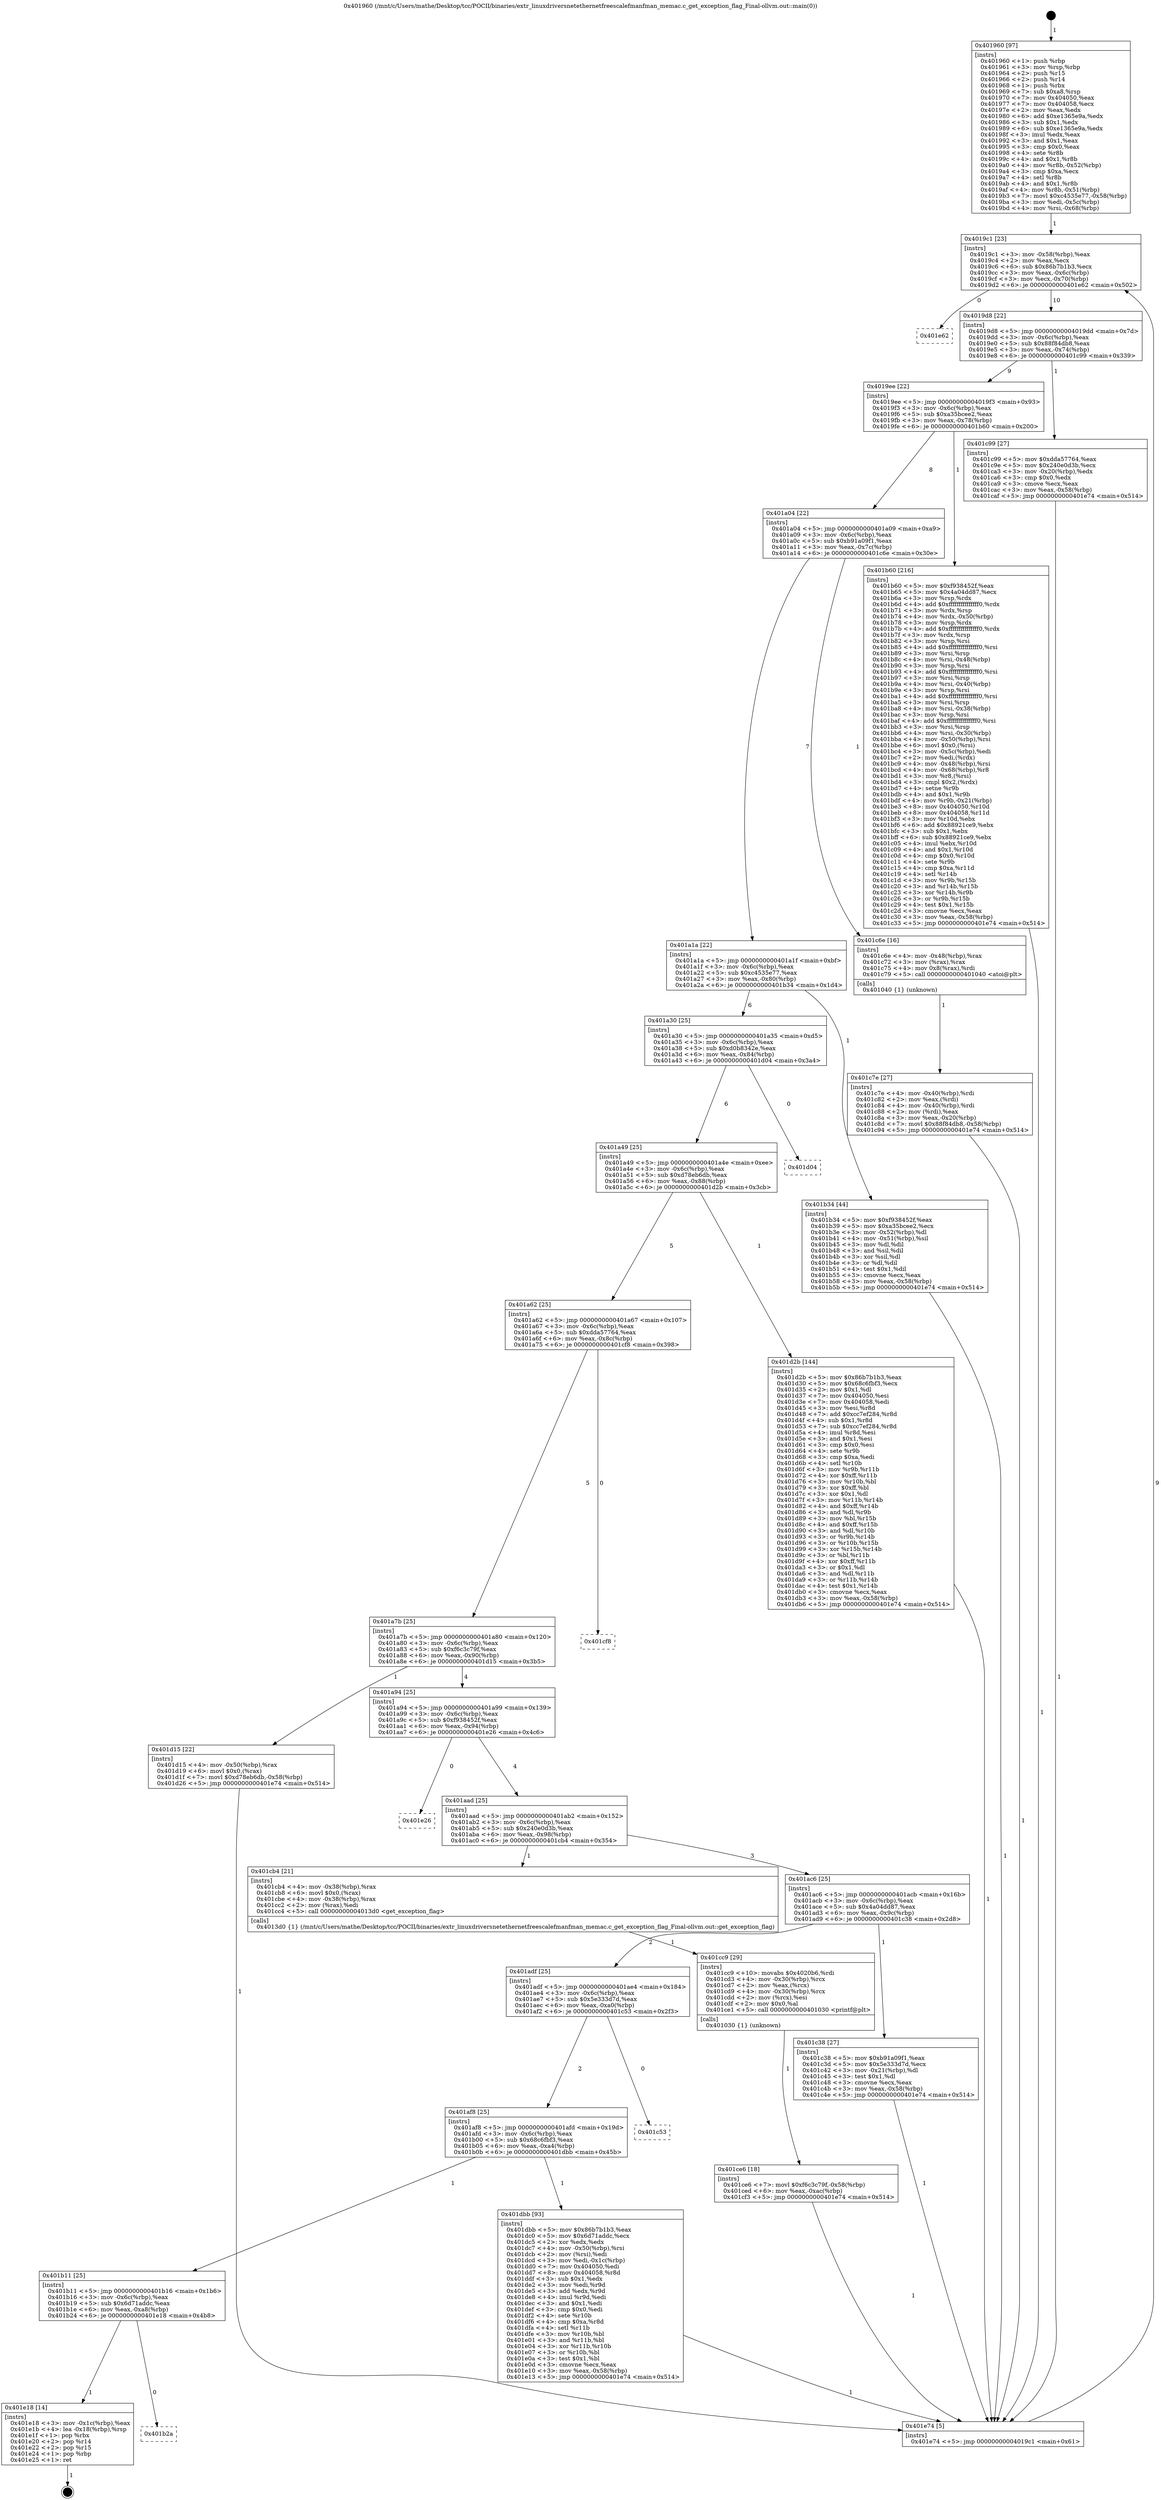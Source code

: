 digraph "0x401960" {
  label = "0x401960 (/mnt/c/Users/mathe/Desktop/tcc/POCII/binaries/extr_linuxdriversnetethernetfreescalefmanfman_memac.c_get_exception_flag_Final-ollvm.out::main(0))"
  labelloc = "t"
  node[shape=record]

  Entry [label="",width=0.3,height=0.3,shape=circle,fillcolor=black,style=filled]
  "0x4019c1" [label="{
     0x4019c1 [23]\l
     | [instrs]\l
     &nbsp;&nbsp;0x4019c1 \<+3\>: mov -0x58(%rbp),%eax\l
     &nbsp;&nbsp;0x4019c4 \<+2\>: mov %eax,%ecx\l
     &nbsp;&nbsp;0x4019c6 \<+6\>: sub $0x86b7b1b3,%ecx\l
     &nbsp;&nbsp;0x4019cc \<+3\>: mov %eax,-0x6c(%rbp)\l
     &nbsp;&nbsp;0x4019cf \<+3\>: mov %ecx,-0x70(%rbp)\l
     &nbsp;&nbsp;0x4019d2 \<+6\>: je 0000000000401e62 \<main+0x502\>\l
  }"]
  "0x401e62" [label="{
     0x401e62\l
  }", style=dashed]
  "0x4019d8" [label="{
     0x4019d8 [22]\l
     | [instrs]\l
     &nbsp;&nbsp;0x4019d8 \<+5\>: jmp 00000000004019dd \<main+0x7d\>\l
     &nbsp;&nbsp;0x4019dd \<+3\>: mov -0x6c(%rbp),%eax\l
     &nbsp;&nbsp;0x4019e0 \<+5\>: sub $0x88f84db8,%eax\l
     &nbsp;&nbsp;0x4019e5 \<+3\>: mov %eax,-0x74(%rbp)\l
     &nbsp;&nbsp;0x4019e8 \<+6\>: je 0000000000401c99 \<main+0x339\>\l
  }"]
  Exit [label="",width=0.3,height=0.3,shape=circle,fillcolor=black,style=filled,peripheries=2]
  "0x401c99" [label="{
     0x401c99 [27]\l
     | [instrs]\l
     &nbsp;&nbsp;0x401c99 \<+5\>: mov $0xdda57764,%eax\l
     &nbsp;&nbsp;0x401c9e \<+5\>: mov $0x240e0d3b,%ecx\l
     &nbsp;&nbsp;0x401ca3 \<+3\>: mov -0x20(%rbp),%edx\l
     &nbsp;&nbsp;0x401ca6 \<+3\>: cmp $0x0,%edx\l
     &nbsp;&nbsp;0x401ca9 \<+3\>: cmove %ecx,%eax\l
     &nbsp;&nbsp;0x401cac \<+3\>: mov %eax,-0x58(%rbp)\l
     &nbsp;&nbsp;0x401caf \<+5\>: jmp 0000000000401e74 \<main+0x514\>\l
  }"]
  "0x4019ee" [label="{
     0x4019ee [22]\l
     | [instrs]\l
     &nbsp;&nbsp;0x4019ee \<+5\>: jmp 00000000004019f3 \<main+0x93\>\l
     &nbsp;&nbsp;0x4019f3 \<+3\>: mov -0x6c(%rbp),%eax\l
     &nbsp;&nbsp;0x4019f6 \<+5\>: sub $0xa35bcee2,%eax\l
     &nbsp;&nbsp;0x4019fb \<+3\>: mov %eax,-0x78(%rbp)\l
     &nbsp;&nbsp;0x4019fe \<+6\>: je 0000000000401b60 \<main+0x200\>\l
  }"]
  "0x401b2a" [label="{
     0x401b2a\l
  }", style=dashed]
  "0x401b60" [label="{
     0x401b60 [216]\l
     | [instrs]\l
     &nbsp;&nbsp;0x401b60 \<+5\>: mov $0xf938452f,%eax\l
     &nbsp;&nbsp;0x401b65 \<+5\>: mov $0x4a04dd87,%ecx\l
     &nbsp;&nbsp;0x401b6a \<+3\>: mov %rsp,%rdx\l
     &nbsp;&nbsp;0x401b6d \<+4\>: add $0xfffffffffffffff0,%rdx\l
     &nbsp;&nbsp;0x401b71 \<+3\>: mov %rdx,%rsp\l
     &nbsp;&nbsp;0x401b74 \<+4\>: mov %rdx,-0x50(%rbp)\l
     &nbsp;&nbsp;0x401b78 \<+3\>: mov %rsp,%rdx\l
     &nbsp;&nbsp;0x401b7b \<+4\>: add $0xfffffffffffffff0,%rdx\l
     &nbsp;&nbsp;0x401b7f \<+3\>: mov %rdx,%rsp\l
     &nbsp;&nbsp;0x401b82 \<+3\>: mov %rsp,%rsi\l
     &nbsp;&nbsp;0x401b85 \<+4\>: add $0xfffffffffffffff0,%rsi\l
     &nbsp;&nbsp;0x401b89 \<+3\>: mov %rsi,%rsp\l
     &nbsp;&nbsp;0x401b8c \<+4\>: mov %rsi,-0x48(%rbp)\l
     &nbsp;&nbsp;0x401b90 \<+3\>: mov %rsp,%rsi\l
     &nbsp;&nbsp;0x401b93 \<+4\>: add $0xfffffffffffffff0,%rsi\l
     &nbsp;&nbsp;0x401b97 \<+3\>: mov %rsi,%rsp\l
     &nbsp;&nbsp;0x401b9a \<+4\>: mov %rsi,-0x40(%rbp)\l
     &nbsp;&nbsp;0x401b9e \<+3\>: mov %rsp,%rsi\l
     &nbsp;&nbsp;0x401ba1 \<+4\>: add $0xfffffffffffffff0,%rsi\l
     &nbsp;&nbsp;0x401ba5 \<+3\>: mov %rsi,%rsp\l
     &nbsp;&nbsp;0x401ba8 \<+4\>: mov %rsi,-0x38(%rbp)\l
     &nbsp;&nbsp;0x401bac \<+3\>: mov %rsp,%rsi\l
     &nbsp;&nbsp;0x401baf \<+4\>: add $0xfffffffffffffff0,%rsi\l
     &nbsp;&nbsp;0x401bb3 \<+3\>: mov %rsi,%rsp\l
     &nbsp;&nbsp;0x401bb6 \<+4\>: mov %rsi,-0x30(%rbp)\l
     &nbsp;&nbsp;0x401bba \<+4\>: mov -0x50(%rbp),%rsi\l
     &nbsp;&nbsp;0x401bbe \<+6\>: movl $0x0,(%rsi)\l
     &nbsp;&nbsp;0x401bc4 \<+3\>: mov -0x5c(%rbp),%edi\l
     &nbsp;&nbsp;0x401bc7 \<+2\>: mov %edi,(%rdx)\l
     &nbsp;&nbsp;0x401bc9 \<+4\>: mov -0x48(%rbp),%rsi\l
     &nbsp;&nbsp;0x401bcd \<+4\>: mov -0x68(%rbp),%r8\l
     &nbsp;&nbsp;0x401bd1 \<+3\>: mov %r8,(%rsi)\l
     &nbsp;&nbsp;0x401bd4 \<+3\>: cmpl $0x2,(%rdx)\l
     &nbsp;&nbsp;0x401bd7 \<+4\>: setne %r9b\l
     &nbsp;&nbsp;0x401bdb \<+4\>: and $0x1,%r9b\l
     &nbsp;&nbsp;0x401bdf \<+4\>: mov %r9b,-0x21(%rbp)\l
     &nbsp;&nbsp;0x401be3 \<+8\>: mov 0x404050,%r10d\l
     &nbsp;&nbsp;0x401beb \<+8\>: mov 0x404058,%r11d\l
     &nbsp;&nbsp;0x401bf3 \<+3\>: mov %r10d,%ebx\l
     &nbsp;&nbsp;0x401bf6 \<+6\>: add $0x88921ce9,%ebx\l
     &nbsp;&nbsp;0x401bfc \<+3\>: sub $0x1,%ebx\l
     &nbsp;&nbsp;0x401bff \<+6\>: sub $0x88921ce9,%ebx\l
     &nbsp;&nbsp;0x401c05 \<+4\>: imul %ebx,%r10d\l
     &nbsp;&nbsp;0x401c09 \<+4\>: and $0x1,%r10d\l
     &nbsp;&nbsp;0x401c0d \<+4\>: cmp $0x0,%r10d\l
     &nbsp;&nbsp;0x401c11 \<+4\>: sete %r9b\l
     &nbsp;&nbsp;0x401c15 \<+4\>: cmp $0xa,%r11d\l
     &nbsp;&nbsp;0x401c19 \<+4\>: setl %r14b\l
     &nbsp;&nbsp;0x401c1d \<+3\>: mov %r9b,%r15b\l
     &nbsp;&nbsp;0x401c20 \<+3\>: and %r14b,%r15b\l
     &nbsp;&nbsp;0x401c23 \<+3\>: xor %r14b,%r9b\l
     &nbsp;&nbsp;0x401c26 \<+3\>: or %r9b,%r15b\l
     &nbsp;&nbsp;0x401c29 \<+4\>: test $0x1,%r15b\l
     &nbsp;&nbsp;0x401c2d \<+3\>: cmovne %ecx,%eax\l
     &nbsp;&nbsp;0x401c30 \<+3\>: mov %eax,-0x58(%rbp)\l
     &nbsp;&nbsp;0x401c33 \<+5\>: jmp 0000000000401e74 \<main+0x514\>\l
  }"]
  "0x401a04" [label="{
     0x401a04 [22]\l
     | [instrs]\l
     &nbsp;&nbsp;0x401a04 \<+5\>: jmp 0000000000401a09 \<main+0xa9\>\l
     &nbsp;&nbsp;0x401a09 \<+3\>: mov -0x6c(%rbp),%eax\l
     &nbsp;&nbsp;0x401a0c \<+5\>: sub $0xb91a09f1,%eax\l
     &nbsp;&nbsp;0x401a11 \<+3\>: mov %eax,-0x7c(%rbp)\l
     &nbsp;&nbsp;0x401a14 \<+6\>: je 0000000000401c6e \<main+0x30e\>\l
  }"]
  "0x401e18" [label="{
     0x401e18 [14]\l
     | [instrs]\l
     &nbsp;&nbsp;0x401e18 \<+3\>: mov -0x1c(%rbp),%eax\l
     &nbsp;&nbsp;0x401e1b \<+4\>: lea -0x18(%rbp),%rsp\l
     &nbsp;&nbsp;0x401e1f \<+1\>: pop %rbx\l
     &nbsp;&nbsp;0x401e20 \<+2\>: pop %r14\l
     &nbsp;&nbsp;0x401e22 \<+2\>: pop %r15\l
     &nbsp;&nbsp;0x401e24 \<+1\>: pop %rbp\l
     &nbsp;&nbsp;0x401e25 \<+1\>: ret\l
  }"]
  "0x401c6e" [label="{
     0x401c6e [16]\l
     | [instrs]\l
     &nbsp;&nbsp;0x401c6e \<+4\>: mov -0x48(%rbp),%rax\l
     &nbsp;&nbsp;0x401c72 \<+3\>: mov (%rax),%rax\l
     &nbsp;&nbsp;0x401c75 \<+4\>: mov 0x8(%rax),%rdi\l
     &nbsp;&nbsp;0x401c79 \<+5\>: call 0000000000401040 \<atoi@plt\>\l
     | [calls]\l
     &nbsp;&nbsp;0x401040 \{1\} (unknown)\l
  }"]
  "0x401a1a" [label="{
     0x401a1a [22]\l
     | [instrs]\l
     &nbsp;&nbsp;0x401a1a \<+5\>: jmp 0000000000401a1f \<main+0xbf\>\l
     &nbsp;&nbsp;0x401a1f \<+3\>: mov -0x6c(%rbp),%eax\l
     &nbsp;&nbsp;0x401a22 \<+5\>: sub $0xc4535e77,%eax\l
     &nbsp;&nbsp;0x401a27 \<+3\>: mov %eax,-0x80(%rbp)\l
     &nbsp;&nbsp;0x401a2a \<+6\>: je 0000000000401b34 \<main+0x1d4\>\l
  }"]
  "0x401b11" [label="{
     0x401b11 [25]\l
     | [instrs]\l
     &nbsp;&nbsp;0x401b11 \<+5\>: jmp 0000000000401b16 \<main+0x1b6\>\l
     &nbsp;&nbsp;0x401b16 \<+3\>: mov -0x6c(%rbp),%eax\l
     &nbsp;&nbsp;0x401b19 \<+5\>: sub $0x6d71addc,%eax\l
     &nbsp;&nbsp;0x401b1e \<+6\>: mov %eax,-0xa8(%rbp)\l
     &nbsp;&nbsp;0x401b24 \<+6\>: je 0000000000401e18 \<main+0x4b8\>\l
  }"]
  "0x401b34" [label="{
     0x401b34 [44]\l
     | [instrs]\l
     &nbsp;&nbsp;0x401b34 \<+5\>: mov $0xf938452f,%eax\l
     &nbsp;&nbsp;0x401b39 \<+5\>: mov $0xa35bcee2,%ecx\l
     &nbsp;&nbsp;0x401b3e \<+3\>: mov -0x52(%rbp),%dl\l
     &nbsp;&nbsp;0x401b41 \<+4\>: mov -0x51(%rbp),%sil\l
     &nbsp;&nbsp;0x401b45 \<+3\>: mov %dl,%dil\l
     &nbsp;&nbsp;0x401b48 \<+3\>: and %sil,%dil\l
     &nbsp;&nbsp;0x401b4b \<+3\>: xor %sil,%dl\l
     &nbsp;&nbsp;0x401b4e \<+3\>: or %dl,%dil\l
     &nbsp;&nbsp;0x401b51 \<+4\>: test $0x1,%dil\l
     &nbsp;&nbsp;0x401b55 \<+3\>: cmovne %ecx,%eax\l
     &nbsp;&nbsp;0x401b58 \<+3\>: mov %eax,-0x58(%rbp)\l
     &nbsp;&nbsp;0x401b5b \<+5\>: jmp 0000000000401e74 \<main+0x514\>\l
  }"]
  "0x401a30" [label="{
     0x401a30 [25]\l
     | [instrs]\l
     &nbsp;&nbsp;0x401a30 \<+5\>: jmp 0000000000401a35 \<main+0xd5\>\l
     &nbsp;&nbsp;0x401a35 \<+3\>: mov -0x6c(%rbp),%eax\l
     &nbsp;&nbsp;0x401a38 \<+5\>: sub $0xd0b8342e,%eax\l
     &nbsp;&nbsp;0x401a3d \<+6\>: mov %eax,-0x84(%rbp)\l
     &nbsp;&nbsp;0x401a43 \<+6\>: je 0000000000401d04 \<main+0x3a4\>\l
  }"]
  "0x401e74" [label="{
     0x401e74 [5]\l
     | [instrs]\l
     &nbsp;&nbsp;0x401e74 \<+5\>: jmp 00000000004019c1 \<main+0x61\>\l
  }"]
  "0x401960" [label="{
     0x401960 [97]\l
     | [instrs]\l
     &nbsp;&nbsp;0x401960 \<+1\>: push %rbp\l
     &nbsp;&nbsp;0x401961 \<+3\>: mov %rsp,%rbp\l
     &nbsp;&nbsp;0x401964 \<+2\>: push %r15\l
     &nbsp;&nbsp;0x401966 \<+2\>: push %r14\l
     &nbsp;&nbsp;0x401968 \<+1\>: push %rbx\l
     &nbsp;&nbsp;0x401969 \<+7\>: sub $0xa8,%rsp\l
     &nbsp;&nbsp;0x401970 \<+7\>: mov 0x404050,%eax\l
     &nbsp;&nbsp;0x401977 \<+7\>: mov 0x404058,%ecx\l
     &nbsp;&nbsp;0x40197e \<+2\>: mov %eax,%edx\l
     &nbsp;&nbsp;0x401980 \<+6\>: add $0xe1365e9a,%edx\l
     &nbsp;&nbsp;0x401986 \<+3\>: sub $0x1,%edx\l
     &nbsp;&nbsp;0x401989 \<+6\>: sub $0xe1365e9a,%edx\l
     &nbsp;&nbsp;0x40198f \<+3\>: imul %edx,%eax\l
     &nbsp;&nbsp;0x401992 \<+3\>: and $0x1,%eax\l
     &nbsp;&nbsp;0x401995 \<+3\>: cmp $0x0,%eax\l
     &nbsp;&nbsp;0x401998 \<+4\>: sete %r8b\l
     &nbsp;&nbsp;0x40199c \<+4\>: and $0x1,%r8b\l
     &nbsp;&nbsp;0x4019a0 \<+4\>: mov %r8b,-0x52(%rbp)\l
     &nbsp;&nbsp;0x4019a4 \<+3\>: cmp $0xa,%ecx\l
     &nbsp;&nbsp;0x4019a7 \<+4\>: setl %r8b\l
     &nbsp;&nbsp;0x4019ab \<+4\>: and $0x1,%r8b\l
     &nbsp;&nbsp;0x4019af \<+4\>: mov %r8b,-0x51(%rbp)\l
     &nbsp;&nbsp;0x4019b3 \<+7\>: movl $0xc4535e77,-0x58(%rbp)\l
     &nbsp;&nbsp;0x4019ba \<+3\>: mov %edi,-0x5c(%rbp)\l
     &nbsp;&nbsp;0x4019bd \<+4\>: mov %rsi,-0x68(%rbp)\l
  }"]
  "0x401dbb" [label="{
     0x401dbb [93]\l
     | [instrs]\l
     &nbsp;&nbsp;0x401dbb \<+5\>: mov $0x86b7b1b3,%eax\l
     &nbsp;&nbsp;0x401dc0 \<+5\>: mov $0x6d71addc,%ecx\l
     &nbsp;&nbsp;0x401dc5 \<+2\>: xor %edx,%edx\l
     &nbsp;&nbsp;0x401dc7 \<+4\>: mov -0x50(%rbp),%rsi\l
     &nbsp;&nbsp;0x401dcb \<+2\>: mov (%rsi),%edi\l
     &nbsp;&nbsp;0x401dcd \<+3\>: mov %edi,-0x1c(%rbp)\l
     &nbsp;&nbsp;0x401dd0 \<+7\>: mov 0x404050,%edi\l
     &nbsp;&nbsp;0x401dd7 \<+8\>: mov 0x404058,%r8d\l
     &nbsp;&nbsp;0x401ddf \<+3\>: sub $0x1,%edx\l
     &nbsp;&nbsp;0x401de2 \<+3\>: mov %edi,%r9d\l
     &nbsp;&nbsp;0x401de5 \<+3\>: add %edx,%r9d\l
     &nbsp;&nbsp;0x401de8 \<+4\>: imul %r9d,%edi\l
     &nbsp;&nbsp;0x401dec \<+3\>: and $0x1,%edi\l
     &nbsp;&nbsp;0x401def \<+3\>: cmp $0x0,%edi\l
     &nbsp;&nbsp;0x401df2 \<+4\>: sete %r10b\l
     &nbsp;&nbsp;0x401df6 \<+4\>: cmp $0xa,%r8d\l
     &nbsp;&nbsp;0x401dfa \<+4\>: setl %r11b\l
     &nbsp;&nbsp;0x401dfe \<+3\>: mov %r10b,%bl\l
     &nbsp;&nbsp;0x401e01 \<+3\>: and %r11b,%bl\l
     &nbsp;&nbsp;0x401e04 \<+3\>: xor %r11b,%r10b\l
     &nbsp;&nbsp;0x401e07 \<+3\>: or %r10b,%bl\l
     &nbsp;&nbsp;0x401e0a \<+3\>: test $0x1,%bl\l
     &nbsp;&nbsp;0x401e0d \<+3\>: cmovne %ecx,%eax\l
     &nbsp;&nbsp;0x401e10 \<+3\>: mov %eax,-0x58(%rbp)\l
     &nbsp;&nbsp;0x401e13 \<+5\>: jmp 0000000000401e74 \<main+0x514\>\l
  }"]
  "0x401d04" [label="{
     0x401d04\l
  }", style=dashed]
  "0x401a49" [label="{
     0x401a49 [25]\l
     | [instrs]\l
     &nbsp;&nbsp;0x401a49 \<+5\>: jmp 0000000000401a4e \<main+0xee\>\l
     &nbsp;&nbsp;0x401a4e \<+3\>: mov -0x6c(%rbp),%eax\l
     &nbsp;&nbsp;0x401a51 \<+5\>: sub $0xd78eb6db,%eax\l
     &nbsp;&nbsp;0x401a56 \<+6\>: mov %eax,-0x88(%rbp)\l
     &nbsp;&nbsp;0x401a5c \<+6\>: je 0000000000401d2b \<main+0x3cb\>\l
  }"]
  "0x401af8" [label="{
     0x401af8 [25]\l
     | [instrs]\l
     &nbsp;&nbsp;0x401af8 \<+5\>: jmp 0000000000401afd \<main+0x19d\>\l
     &nbsp;&nbsp;0x401afd \<+3\>: mov -0x6c(%rbp),%eax\l
     &nbsp;&nbsp;0x401b00 \<+5\>: sub $0x68c6fbf3,%eax\l
     &nbsp;&nbsp;0x401b05 \<+6\>: mov %eax,-0xa4(%rbp)\l
     &nbsp;&nbsp;0x401b0b \<+6\>: je 0000000000401dbb \<main+0x45b\>\l
  }"]
  "0x401d2b" [label="{
     0x401d2b [144]\l
     | [instrs]\l
     &nbsp;&nbsp;0x401d2b \<+5\>: mov $0x86b7b1b3,%eax\l
     &nbsp;&nbsp;0x401d30 \<+5\>: mov $0x68c6fbf3,%ecx\l
     &nbsp;&nbsp;0x401d35 \<+2\>: mov $0x1,%dl\l
     &nbsp;&nbsp;0x401d37 \<+7\>: mov 0x404050,%esi\l
     &nbsp;&nbsp;0x401d3e \<+7\>: mov 0x404058,%edi\l
     &nbsp;&nbsp;0x401d45 \<+3\>: mov %esi,%r8d\l
     &nbsp;&nbsp;0x401d48 \<+7\>: add $0xcc7ef284,%r8d\l
     &nbsp;&nbsp;0x401d4f \<+4\>: sub $0x1,%r8d\l
     &nbsp;&nbsp;0x401d53 \<+7\>: sub $0xcc7ef284,%r8d\l
     &nbsp;&nbsp;0x401d5a \<+4\>: imul %r8d,%esi\l
     &nbsp;&nbsp;0x401d5e \<+3\>: and $0x1,%esi\l
     &nbsp;&nbsp;0x401d61 \<+3\>: cmp $0x0,%esi\l
     &nbsp;&nbsp;0x401d64 \<+4\>: sete %r9b\l
     &nbsp;&nbsp;0x401d68 \<+3\>: cmp $0xa,%edi\l
     &nbsp;&nbsp;0x401d6b \<+4\>: setl %r10b\l
     &nbsp;&nbsp;0x401d6f \<+3\>: mov %r9b,%r11b\l
     &nbsp;&nbsp;0x401d72 \<+4\>: xor $0xff,%r11b\l
     &nbsp;&nbsp;0x401d76 \<+3\>: mov %r10b,%bl\l
     &nbsp;&nbsp;0x401d79 \<+3\>: xor $0xff,%bl\l
     &nbsp;&nbsp;0x401d7c \<+3\>: xor $0x1,%dl\l
     &nbsp;&nbsp;0x401d7f \<+3\>: mov %r11b,%r14b\l
     &nbsp;&nbsp;0x401d82 \<+4\>: and $0xff,%r14b\l
     &nbsp;&nbsp;0x401d86 \<+3\>: and %dl,%r9b\l
     &nbsp;&nbsp;0x401d89 \<+3\>: mov %bl,%r15b\l
     &nbsp;&nbsp;0x401d8c \<+4\>: and $0xff,%r15b\l
     &nbsp;&nbsp;0x401d90 \<+3\>: and %dl,%r10b\l
     &nbsp;&nbsp;0x401d93 \<+3\>: or %r9b,%r14b\l
     &nbsp;&nbsp;0x401d96 \<+3\>: or %r10b,%r15b\l
     &nbsp;&nbsp;0x401d99 \<+3\>: xor %r15b,%r14b\l
     &nbsp;&nbsp;0x401d9c \<+3\>: or %bl,%r11b\l
     &nbsp;&nbsp;0x401d9f \<+4\>: xor $0xff,%r11b\l
     &nbsp;&nbsp;0x401da3 \<+3\>: or $0x1,%dl\l
     &nbsp;&nbsp;0x401da6 \<+3\>: and %dl,%r11b\l
     &nbsp;&nbsp;0x401da9 \<+3\>: or %r11b,%r14b\l
     &nbsp;&nbsp;0x401dac \<+4\>: test $0x1,%r14b\l
     &nbsp;&nbsp;0x401db0 \<+3\>: cmovne %ecx,%eax\l
     &nbsp;&nbsp;0x401db3 \<+3\>: mov %eax,-0x58(%rbp)\l
     &nbsp;&nbsp;0x401db6 \<+5\>: jmp 0000000000401e74 \<main+0x514\>\l
  }"]
  "0x401a62" [label="{
     0x401a62 [25]\l
     | [instrs]\l
     &nbsp;&nbsp;0x401a62 \<+5\>: jmp 0000000000401a67 \<main+0x107\>\l
     &nbsp;&nbsp;0x401a67 \<+3\>: mov -0x6c(%rbp),%eax\l
     &nbsp;&nbsp;0x401a6a \<+5\>: sub $0xdda57764,%eax\l
     &nbsp;&nbsp;0x401a6f \<+6\>: mov %eax,-0x8c(%rbp)\l
     &nbsp;&nbsp;0x401a75 \<+6\>: je 0000000000401cf8 \<main+0x398\>\l
  }"]
  "0x401c53" [label="{
     0x401c53\l
  }", style=dashed]
  "0x401cf8" [label="{
     0x401cf8\l
  }", style=dashed]
  "0x401a7b" [label="{
     0x401a7b [25]\l
     | [instrs]\l
     &nbsp;&nbsp;0x401a7b \<+5\>: jmp 0000000000401a80 \<main+0x120\>\l
     &nbsp;&nbsp;0x401a80 \<+3\>: mov -0x6c(%rbp),%eax\l
     &nbsp;&nbsp;0x401a83 \<+5\>: sub $0xf6c3c79f,%eax\l
     &nbsp;&nbsp;0x401a88 \<+6\>: mov %eax,-0x90(%rbp)\l
     &nbsp;&nbsp;0x401a8e \<+6\>: je 0000000000401d15 \<main+0x3b5\>\l
  }"]
  "0x401ce6" [label="{
     0x401ce6 [18]\l
     | [instrs]\l
     &nbsp;&nbsp;0x401ce6 \<+7\>: movl $0xf6c3c79f,-0x58(%rbp)\l
     &nbsp;&nbsp;0x401ced \<+6\>: mov %eax,-0xac(%rbp)\l
     &nbsp;&nbsp;0x401cf3 \<+5\>: jmp 0000000000401e74 \<main+0x514\>\l
  }"]
  "0x401d15" [label="{
     0x401d15 [22]\l
     | [instrs]\l
     &nbsp;&nbsp;0x401d15 \<+4\>: mov -0x50(%rbp),%rax\l
     &nbsp;&nbsp;0x401d19 \<+6\>: movl $0x0,(%rax)\l
     &nbsp;&nbsp;0x401d1f \<+7\>: movl $0xd78eb6db,-0x58(%rbp)\l
     &nbsp;&nbsp;0x401d26 \<+5\>: jmp 0000000000401e74 \<main+0x514\>\l
  }"]
  "0x401a94" [label="{
     0x401a94 [25]\l
     | [instrs]\l
     &nbsp;&nbsp;0x401a94 \<+5\>: jmp 0000000000401a99 \<main+0x139\>\l
     &nbsp;&nbsp;0x401a99 \<+3\>: mov -0x6c(%rbp),%eax\l
     &nbsp;&nbsp;0x401a9c \<+5\>: sub $0xf938452f,%eax\l
     &nbsp;&nbsp;0x401aa1 \<+6\>: mov %eax,-0x94(%rbp)\l
     &nbsp;&nbsp;0x401aa7 \<+6\>: je 0000000000401e26 \<main+0x4c6\>\l
  }"]
  "0x401cc9" [label="{
     0x401cc9 [29]\l
     | [instrs]\l
     &nbsp;&nbsp;0x401cc9 \<+10\>: movabs $0x4020b6,%rdi\l
     &nbsp;&nbsp;0x401cd3 \<+4\>: mov -0x30(%rbp),%rcx\l
     &nbsp;&nbsp;0x401cd7 \<+2\>: mov %eax,(%rcx)\l
     &nbsp;&nbsp;0x401cd9 \<+4\>: mov -0x30(%rbp),%rcx\l
     &nbsp;&nbsp;0x401cdd \<+2\>: mov (%rcx),%esi\l
     &nbsp;&nbsp;0x401cdf \<+2\>: mov $0x0,%al\l
     &nbsp;&nbsp;0x401ce1 \<+5\>: call 0000000000401030 \<printf@plt\>\l
     | [calls]\l
     &nbsp;&nbsp;0x401030 \{1\} (unknown)\l
  }"]
  "0x401e26" [label="{
     0x401e26\l
  }", style=dashed]
  "0x401aad" [label="{
     0x401aad [25]\l
     | [instrs]\l
     &nbsp;&nbsp;0x401aad \<+5\>: jmp 0000000000401ab2 \<main+0x152\>\l
     &nbsp;&nbsp;0x401ab2 \<+3\>: mov -0x6c(%rbp),%eax\l
     &nbsp;&nbsp;0x401ab5 \<+5\>: sub $0x240e0d3b,%eax\l
     &nbsp;&nbsp;0x401aba \<+6\>: mov %eax,-0x98(%rbp)\l
     &nbsp;&nbsp;0x401ac0 \<+6\>: je 0000000000401cb4 \<main+0x354\>\l
  }"]
  "0x401c7e" [label="{
     0x401c7e [27]\l
     | [instrs]\l
     &nbsp;&nbsp;0x401c7e \<+4\>: mov -0x40(%rbp),%rdi\l
     &nbsp;&nbsp;0x401c82 \<+2\>: mov %eax,(%rdi)\l
     &nbsp;&nbsp;0x401c84 \<+4\>: mov -0x40(%rbp),%rdi\l
     &nbsp;&nbsp;0x401c88 \<+2\>: mov (%rdi),%eax\l
     &nbsp;&nbsp;0x401c8a \<+3\>: mov %eax,-0x20(%rbp)\l
     &nbsp;&nbsp;0x401c8d \<+7\>: movl $0x88f84db8,-0x58(%rbp)\l
     &nbsp;&nbsp;0x401c94 \<+5\>: jmp 0000000000401e74 \<main+0x514\>\l
  }"]
  "0x401cb4" [label="{
     0x401cb4 [21]\l
     | [instrs]\l
     &nbsp;&nbsp;0x401cb4 \<+4\>: mov -0x38(%rbp),%rax\l
     &nbsp;&nbsp;0x401cb8 \<+6\>: movl $0x0,(%rax)\l
     &nbsp;&nbsp;0x401cbe \<+4\>: mov -0x38(%rbp),%rax\l
     &nbsp;&nbsp;0x401cc2 \<+2\>: mov (%rax),%edi\l
     &nbsp;&nbsp;0x401cc4 \<+5\>: call 00000000004013d0 \<get_exception_flag\>\l
     | [calls]\l
     &nbsp;&nbsp;0x4013d0 \{1\} (/mnt/c/Users/mathe/Desktop/tcc/POCII/binaries/extr_linuxdriversnetethernetfreescalefmanfman_memac.c_get_exception_flag_Final-ollvm.out::get_exception_flag)\l
  }"]
  "0x401ac6" [label="{
     0x401ac6 [25]\l
     | [instrs]\l
     &nbsp;&nbsp;0x401ac6 \<+5\>: jmp 0000000000401acb \<main+0x16b\>\l
     &nbsp;&nbsp;0x401acb \<+3\>: mov -0x6c(%rbp),%eax\l
     &nbsp;&nbsp;0x401ace \<+5\>: sub $0x4a04dd87,%eax\l
     &nbsp;&nbsp;0x401ad3 \<+6\>: mov %eax,-0x9c(%rbp)\l
     &nbsp;&nbsp;0x401ad9 \<+6\>: je 0000000000401c38 \<main+0x2d8\>\l
  }"]
  "0x401adf" [label="{
     0x401adf [25]\l
     | [instrs]\l
     &nbsp;&nbsp;0x401adf \<+5\>: jmp 0000000000401ae4 \<main+0x184\>\l
     &nbsp;&nbsp;0x401ae4 \<+3\>: mov -0x6c(%rbp),%eax\l
     &nbsp;&nbsp;0x401ae7 \<+5\>: sub $0x5e333d7d,%eax\l
     &nbsp;&nbsp;0x401aec \<+6\>: mov %eax,-0xa0(%rbp)\l
     &nbsp;&nbsp;0x401af2 \<+6\>: je 0000000000401c53 \<main+0x2f3\>\l
  }"]
  "0x401c38" [label="{
     0x401c38 [27]\l
     | [instrs]\l
     &nbsp;&nbsp;0x401c38 \<+5\>: mov $0xb91a09f1,%eax\l
     &nbsp;&nbsp;0x401c3d \<+5\>: mov $0x5e333d7d,%ecx\l
     &nbsp;&nbsp;0x401c42 \<+3\>: mov -0x21(%rbp),%dl\l
     &nbsp;&nbsp;0x401c45 \<+3\>: test $0x1,%dl\l
     &nbsp;&nbsp;0x401c48 \<+3\>: cmovne %ecx,%eax\l
     &nbsp;&nbsp;0x401c4b \<+3\>: mov %eax,-0x58(%rbp)\l
     &nbsp;&nbsp;0x401c4e \<+5\>: jmp 0000000000401e74 \<main+0x514\>\l
  }"]
  Entry -> "0x401960" [label=" 1"]
  "0x4019c1" -> "0x401e62" [label=" 0"]
  "0x4019c1" -> "0x4019d8" [label=" 10"]
  "0x401e18" -> Exit [label=" 1"]
  "0x4019d8" -> "0x401c99" [label=" 1"]
  "0x4019d8" -> "0x4019ee" [label=" 9"]
  "0x401b11" -> "0x401b2a" [label=" 0"]
  "0x4019ee" -> "0x401b60" [label=" 1"]
  "0x4019ee" -> "0x401a04" [label=" 8"]
  "0x401b11" -> "0x401e18" [label=" 1"]
  "0x401a04" -> "0x401c6e" [label=" 1"]
  "0x401a04" -> "0x401a1a" [label=" 7"]
  "0x401dbb" -> "0x401e74" [label=" 1"]
  "0x401a1a" -> "0x401b34" [label=" 1"]
  "0x401a1a" -> "0x401a30" [label=" 6"]
  "0x401b34" -> "0x401e74" [label=" 1"]
  "0x401960" -> "0x4019c1" [label=" 1"]
  "0x401e74" -> "0x4019c1" [label=" 9"]
  "0x401b60" -> "0x401e74" [label=" 1"]
  "0x401af8" -> "0x401b11" [label=" 1"]
  "0x401a30" -> "0x401d04" [label=" 0"]
  "0x401a30" -> "0x401a49" [label=" 6"]
  "0x401af8" -> "0x401dbb" [label=" 1"]
  "0x401a49" -> "0x401d2b" [label=" 1"]
  "0x401a49" -> "0x401a62" [label=" 5"]
  "0x401adf" -> "0x401af8" [label=" 2"]
  "0x401a62" -> "0x401cf8" [label=" 0"]
  "0x401a62" -> "0x401a7b" [label=" 5"]
  "0x401adf" -> "0x401c53" [label=" 0"]
  "0x401a7b" -> "0x401d15" [label=" 1"]
  "0x401a7b" -> "0x401a94" [label=" 4"]
  "0x401d2b" -> "0x401e74" [label=" 1"]
  "0x401a94" -> "0x401e26" [label=" 0"]
  "0x401a94" -> "0x401aad" [label=" 4"]
  "0x401d15" -> "0x401e74" [label=" 1"]
  "0x401aad" -> "0x401cb4" [label=" 1"]
  "0x401aad" -> "0x401ac6" [label=" 3"]
  "0x401ce6" -> "0x401e74" [label=" 1"]
  "0x401ac6" -> "0x401c38" [label=" 1"]
  "0x401ac6" -> "0x401adf" [label=" 2"]
  "0x401c38" -> "0x401e74" [label=" 1"]
  "0x401c6e" -> "0x401c7e" [label=" 1"]
  "0x401c7e" -> "0x401e74" [label=" 1"]
  "0x401c99" -> "0x401e74" [label=" 1"]
  "0x401cb4" -> "0x401cc9" [label=" 1"]
  "0x401cc9" -> "0x401ce6" [label=" 1"]
}

